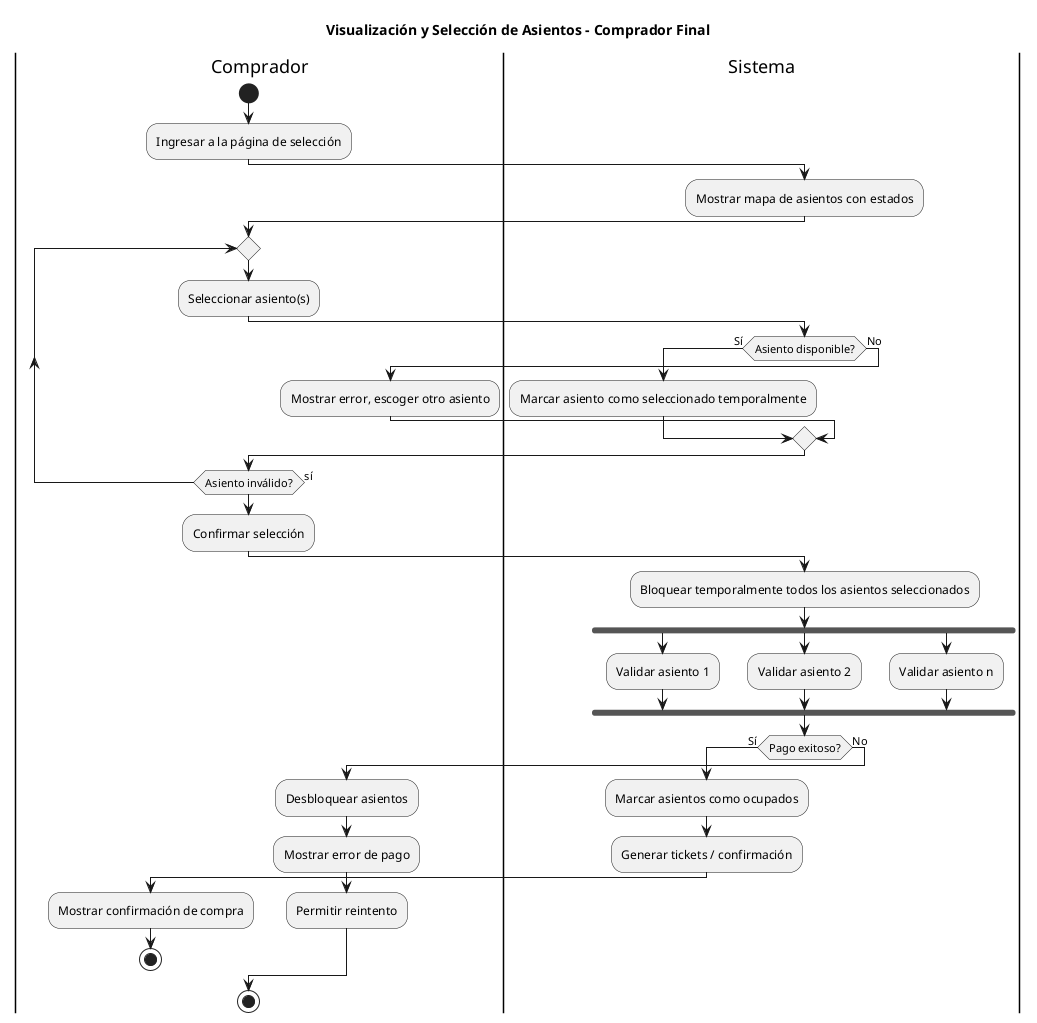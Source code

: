 @startuml
title Visualización y Selección de Asientos - Comprador Final

|Comprador|
start
:Ingresar a la página de selección;
|Sistema|
:Mostrar mapa de asientos con estados;

|Comprador|
repeat
  :Seleccionar asiento(s);
  
  |Sistema|
  if (Asiento disponible?) then (Sí)
    :Marcar asiento como seleccionado temporalmente;
  else (No)
    |Comprador|
    :Mostrar error, escoger otro asiento;
  endif
repeat while (Asiento inválido?) is (sí)

|Comprador|
:Confirmar selección;
|Sistema|
:Bloquear temporalmente todos los asientos seleccionados;

fork
  :Validar asiento 1;
fork again
  :Validar asiento 2;
fork again
  :Validar asiento n;
end fork

|Sistema|
if (Pago exitoso?) then (Sí)
  :Marcar asientos como ocupados;
  :Generar tickets / confirmación;
  |Comprador|
  :Mostrar confirmación de compra;
  stop
else (No)
  :Desbloquear asientos;
  |Comprador|
  :Mostrar error de pago;
  :Permitir reintento;
endif
stop
@enduml
